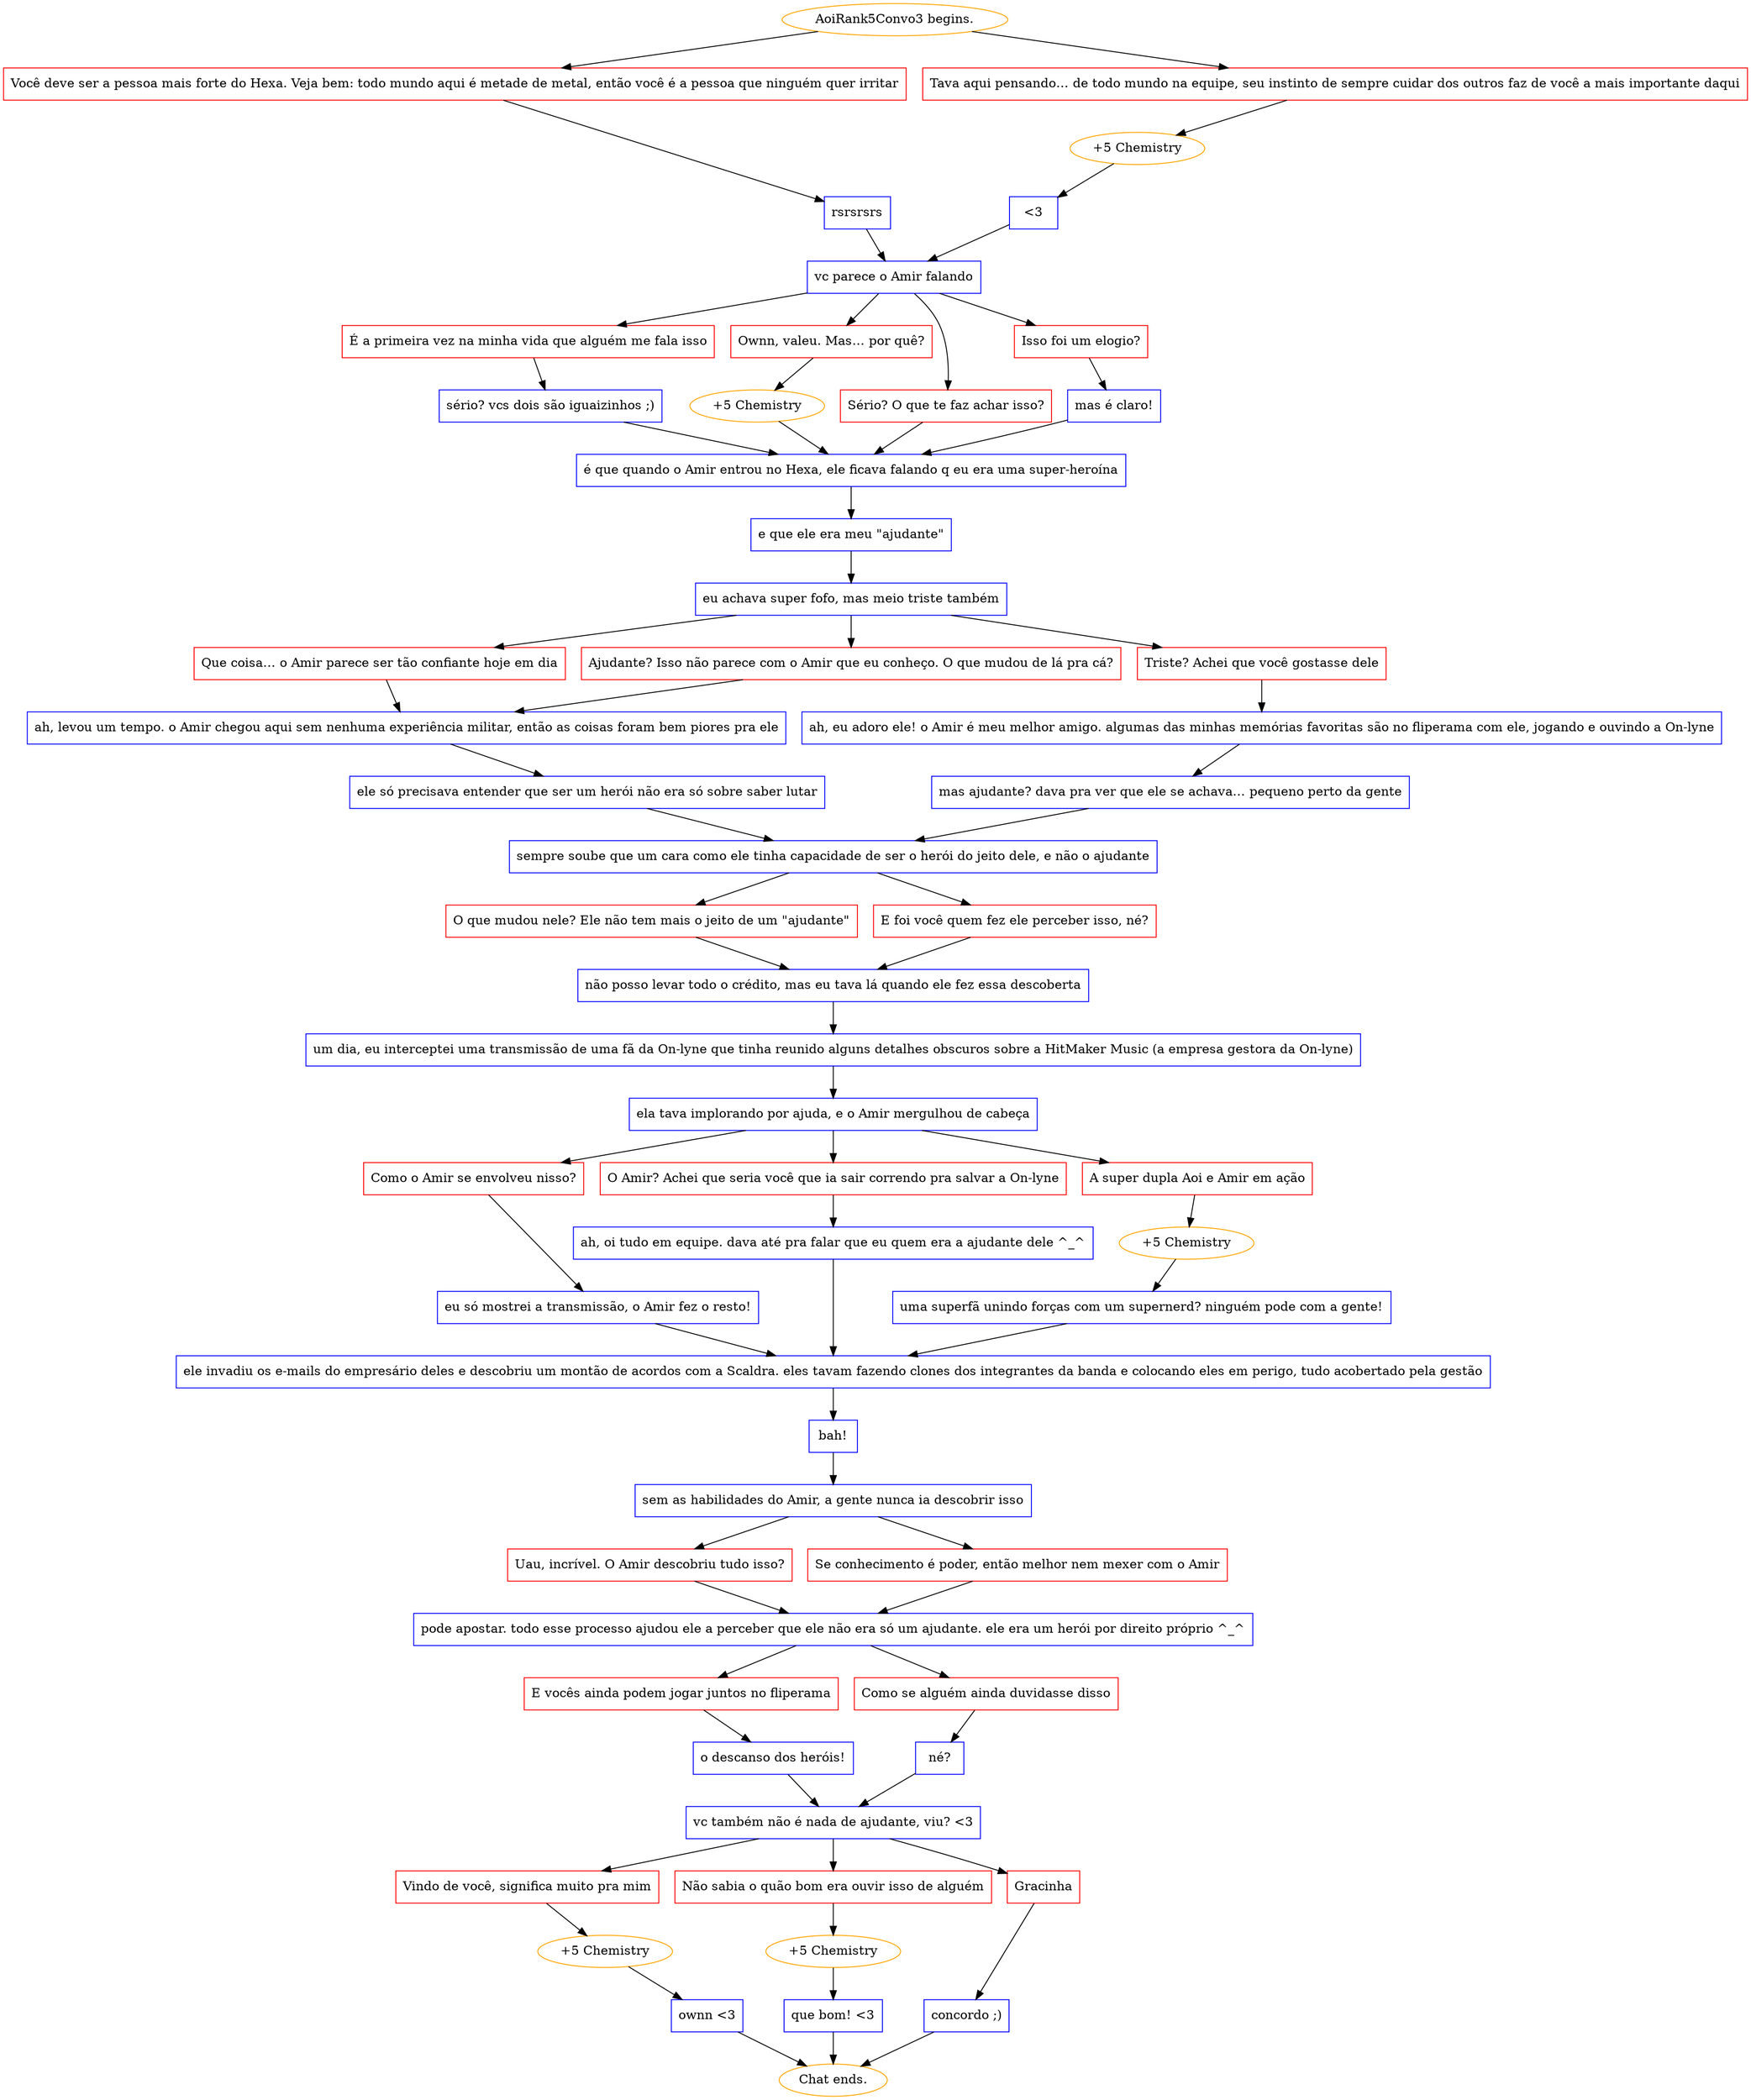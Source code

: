 digraph {
	"AoiRank5Convo3 begins." [color=orange];
		"AoiRank5Convo3 begins." -> j2011669377;
		"AoiRank5Convo3 begins." -> j3123868342;
	j2011669377 [label="Você deve ser a pessoa mais forte do Hexa. Veja bem: todo mundo aqui é metade de metal, então você é a pessoa que ninguém quer irritar",shape=box,color=red];
		j2011669377 -> j521768418;
	j3123868342 [label="Tava aqui pensando… de todo mundo na equipe, seu instinto de sempre cuidar dos outros faz de você a mais importante daqui",shape=box,color=red];
		j3123868342 -> j2959928255;
	j521768418 [label="rsrsrsrs",shape=box,color=blue];
		j521768418 -> j4268123072;
	j2959928255 [label="+5 Chemistry",color=orange];
		j2959928255 -> j1786165300;
	j4268123072 [label="vc parece o Amir falando",shape=box,color=blue];
		j4268123072 -> j3945894864;
		j4268123072 -> j3106660591;
		j4268123072 -> j1532904936;
		j4268123072 -> j1331751141;
	j1786165300 [label="<3",shape=box,color=blue];
		j1786165300 -> j4268123072;
	j3945894864 [label="É a primeira vez na minha vida que alguém me fala isso",shape=box,color=red];
		j3945894864 -> j1393084543;
	j3106660591 [label="Ownn, valeu. Mas… por quê?",shape=box,color=red];
		j3106660591 -> j4088248055;
	j1532904936 [label="Sério? O que te faz achar isso?",shape=box,color=red];
		j1532904936 -> j2836491112;
	j1331751141 [label="Isso foi um elogio?",shape=box,color=red];
		j1331751141 -> j1263547833;
	j1393084543 [label="sério? vcs dois são iguaizinhos ;)",shape=box,color=blue];
		j1393084543 -> j2836491112;
	j4088248055 [label="+5 Chemistry",color=orange];
		j4088248055 -> j2836491112;
	j2836491112 [label="é que quando o Amir entrou no Hexa, ele ficava falando q eu era uma super-heroína",shape=box,color=blue];
		j2836491112 -> j1875544360;
	j1263547833 [label="mas é claro!",shape=box,color=blue];
		j1263547833 -> j2836491112;
	j1875544360 [label="e que ele era meu \"ajudante\"",shape=box,color=blue];
		j1875544360 -> j2007821290;
	j2007821290 [label="eu achava super fofo, mas meio triste também",shape=box,color=blue];
		j2007821290 -> j16353294;
		j2007821290 -> j1205857342;
		j2007821290 -> j1307926334;
	j16353294 [label="Que coisa… o Amir parece ser tão confiante hoje em dia",shape=box,color=red];
		j16353294 -> j3192425506;
	j1205857342 [label="Ajudante? Isso não parece com o Amir que eu conheço. O que mudou de lá pra cá?",shape=box,color=red];
		j1205857342 -> j3192425506;
	j1307926334 [label="Triste? Achei que você gostasse dele",shape=box,color=red];
		j1307926334 -> j3750879629;
	j3192425506 [label="ah, levou um tempo. o Amir chegou aqui sem nenhuma experiência militar, então as coisas foram bem piores pra ele",shape=box,color=blue];
		j3192425506 -> j330970525;
	j3750879629 [label="ah, eu adoro ele! o Amir é meu melhor amigo. algumas das minhas memórias favoritas são no fliperama com ele, jogando e ouvindo a On-lyne",shape=box,color=blue];
		j3750879629 -> j457146999;
	j330970525 [label="ele só precisava entender que ser um herói não era só sobre saber lutar",shape=box,color=blue];
		j330970525 -> j4201535782;
	j457146999 [label="mas ajudante? dava pra ver que ele se achava… pequeno perto da gente",shape=box,color=blue];
		j457146999 -> j4201535782;
	j4201535782 [label="sempre soube que um cara como ele tinha capacidade de ser o herói do jeito dele, e não o ajudante",shape=box,color=blue];
		j4201535782 -> j4084986670;
		j4201535782 -> j796218952;
	j4084986670 [label="O que mudou nele? Ele não tem mais o jeito de um \"ajudante\"",shape=box,color=red];
		j4084986670 -> j1648874437;
	j796218952 [label="E foi você quem fez ele perceber isso, né?",shape=box,color=red];
		j796218952 -> j1648874437;
	j1648874437 [label="não posso levar todo o crédito, mas eu tava lá quando ele fez essa descoberta",shape=box,color=blue];
		j1648874437 -> j2414841635;
	j2414841635 [label="um dia, eu interceptei uma transmissão de uma fã da On-lyne que tinha reunido alguns detalhes obscuros sobre a HitMaker Music (a empresa gestora da On-lyne)",shape=box,color=blue];
		j2414841635 -> j586441146;
	j586441146 [label="ela tava implorando por ajuda, e o Amir mergulhou de cabeça",shape=box,color=blue];
		j586441146 -> j1257831173;
		j586441146 -> j2529592449;
		j586441146 -> j3848230494;
	j1257831173 [label="Como o Amir se envolveu nisso?",shape=box,color=red];
		j1257831173 -> j1201993845;
	j2529592449 [label="O Amir? Achei que seria você que ia sair correndo pra salvar a On-lyne",shape=box,color=red];
		j2529592449 -> j337686975;
	j3848230494 [label="A super dupla Aoi e Amir em ação",shape=box,color=red];
		j3848230494 -> j1440655228;
	j1201993845 [label="eu só mostrei a transmissão, o Amir fez o resto!",shape=box,color=blue];
		j1201993845 -> j3441557995;
	j337686975 [label="ah, oi tudo em equipe. dava até pra falar que eu quem era a ajudante dele ^_^",shape=box,color=blue];
		j337686975 -> j3441557995;
	j1440655228 [label="+5 Chemistry",color=orange];
		j1440655228 -> j107416697;
	j3441557995 [label="ele invadiu os e-mails do empresário deles e descobriu um montão de acordos com a Scaldra. eles tavam fazendo clones dos integrantes da banda e colocando eles em perigo, tudo acobertado pela gestão",shape=box,color=blue];
		j3441557995 -> j1500479398;
	j107416697 [label="uma superfã unindo forças com um supernerd? ninguém pode com a gente!",shape=box,color=blue];
		j107416697 -> j3441557995;
	j1500479398 [label="bah!",shape=box,color=blue];
		j1500479398 -> j551216502;
	j551216502 [label="sem as habilidades do Amir, a gente nunca ia descobrir isso",shape=box,color=blue];
		j551216502 -> j1752861562;
		j551216502 -> j2375131994;
	j1752861562 [label="Uau, incrível. O Amir descobriu tudo isso?",shape=box,color=red];
		j1752861562 -> j4188511377;
	j2375131994 [label="Se conhecimento é poder, então melhor nem mexer com o Amir",shape=box,color=red];
		j2375131994 -> j4188511377;
	j4188511377 [label="pode apostar. todo esse processo ajudou ele a perceber que ele não era só um ajudante. ele era um herói por direito próprio ^_^",shape=box,color=blue];
		j4188511377 -> j3926849439;
		j4188511377 -> j16710849;
	j3926849439 [label="E vocês ainda podem jogar juntos no fliperama",shape=box,color=red];
		j3926849439 -> j1257413696;
	j16710849 [label="Como se alguém ainda duvidasse disso",shape=box,color=red];
		j16710849 -> j873738052;
	j1257413696 [label="o descanso dos heróis!",shape=box,color=blue];
		j1257413696 -> j341919964;
	j873738052 [label="né?",shape=box,color=blue];
		j873738052 -> j341919964;
	j341919964 [label="vc também não é nada de ajudante, viu? <3",shape=box,color=blue];
		j341919964 -> j2305462675;
		j341919964 -> j2192152393;
		j341919964 -> j1316418157;
	j2305462675 [label="Vindo de você, significa muito pra mim",shape=box,color=red];
		j2305462675 -> j2958514544;
	j2192152393 [label="Não sabia o quão bom era ouvir isso de alguém",shape=box,color=red];
		j2192152393 -> j3546826138;
	j1316418157 [label="Gracinha",shape=box,color=red];
		j1316418157 -> j3557899444;
	j2958514544 [label="+5 Chemistry",color=orange];
		j2958514544 -> j3976670733;
	j3546826138 [label="+5 Chemistry",color=orange];
		j3546826138 -> j1652372878;
	j3557899444 [label="concordo ;)",shape=box,color=blue];
		j3557899444 -> "Chat ends.";
	j3976670733 [label="ownn <3",shape=box,color=blue];
		j3976670733 -> "Chat ends.";
	j1652372878 [label="que bom! <3",shape=box,color=blue];
		j1652372878 -> "Chat ends.";
	"Chat ends." [color=orange];
}